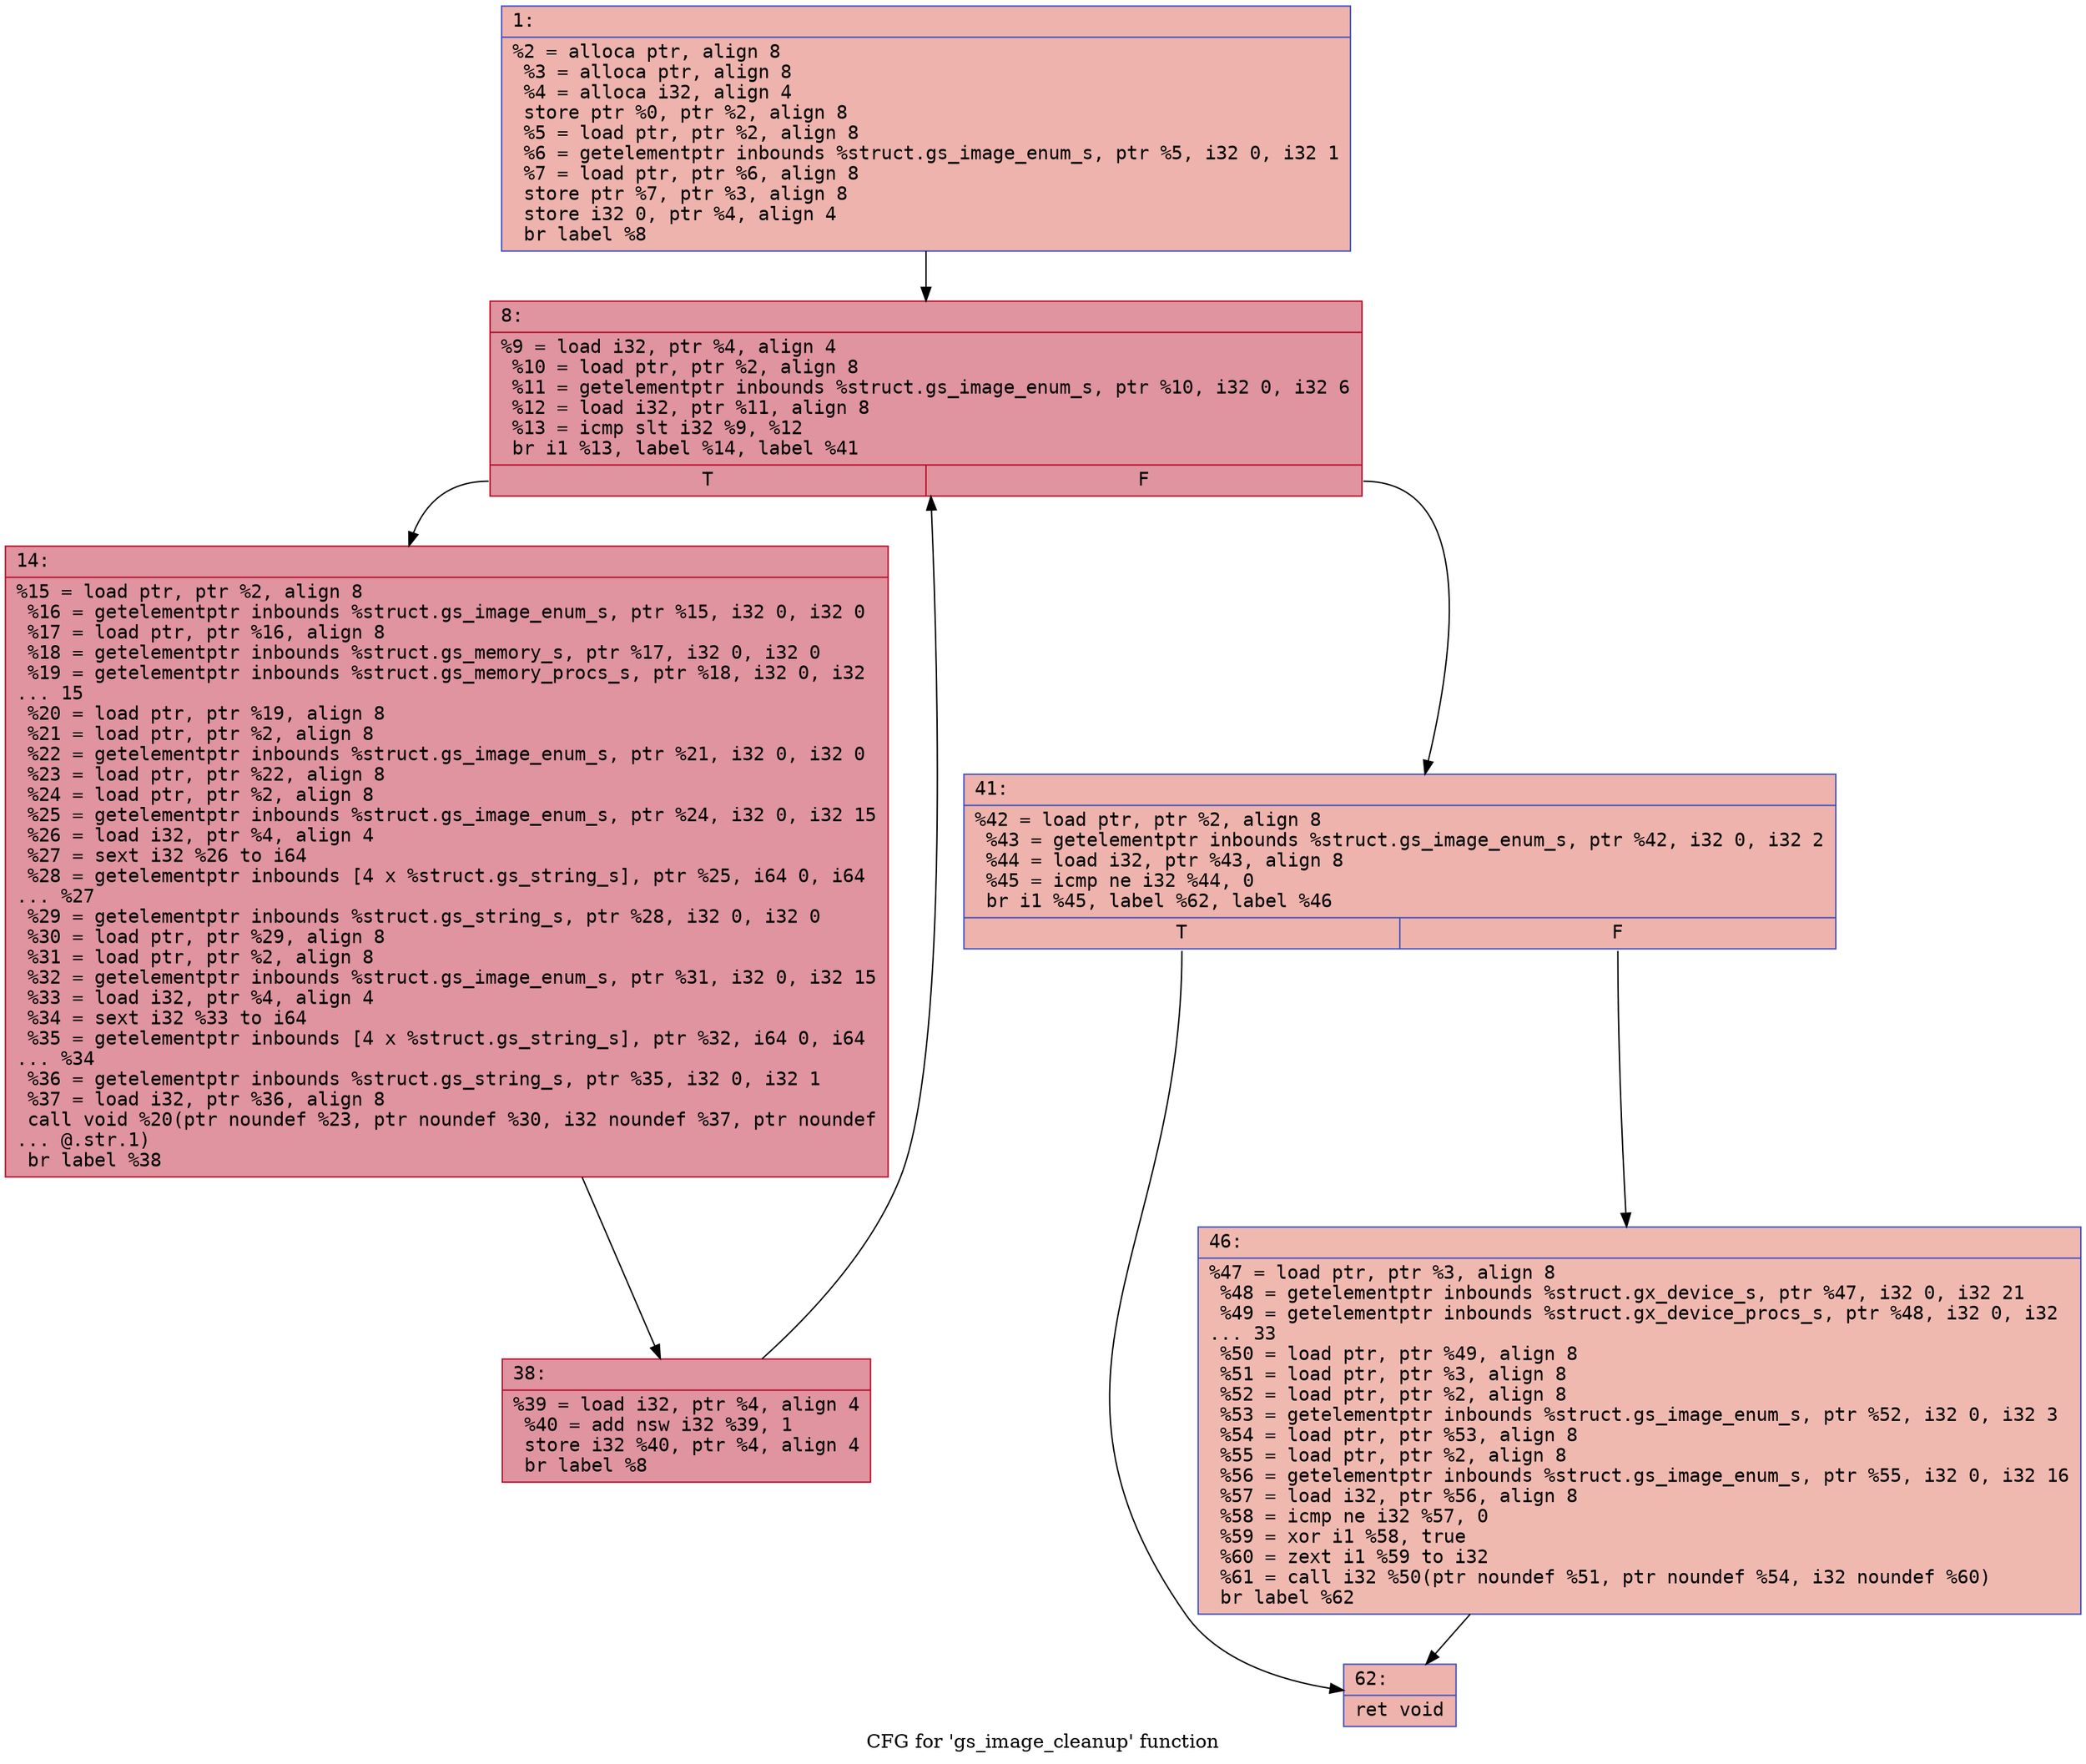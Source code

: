 digraph "CFG for 'gs_image_cleanup' function" {
	label="CFG for 'gs_image_cleanup' function";

	Node0x6000035abf70 [shape=record,color="#3d50c3ff", style=filled, fillcolor="#d6524470" fontname="Courier",label="{1:\l|  %2 = alloca ptr, align 8\l  %3 = alloca ptr, align 8\l  %4 = alloca i32, align 4\l  store ptr %0, ptr %2, align 8\l  %5 = load ptr, ptr %2, align 8\l  %6 = getelementptr inbounds %struct.gs_image_enum_s, ptr %5, i32 0, i32 1\l  %7 = load ptr, ptr %6, align 8\l  store ptr %7, ptr %3, align 8\l  store i32 0, ptr %4, align 4\l  br label %8\l}"];
	Node0x6000035abf70 -> Node0x6000035ac000[tooltip="1 -> 8\nProbability 100.00%" ];
	Node0x6000035ac000 [shape=record,color="#b70d28ff", style=filled, fillcolor="#b70d2870" fontname="Courier",label="{8:\l|  %9 = load i32, ptr %4, align 4\l  %10 = load ptr, ptr %2, align 8\l  %11 = getelementptr inbounds %struct.gs_image_enum_s, ptr %10, i32 0, i32 6\l  %12 = load i32, ptr %11, align 8\l  %13 = icmp slt i32 %9, %12\l  br i1 %13, label %14, label %41\l|{<s0>T|<s1>F}}"];
	Node0x6000035ac000:s0 -> Node0x6000035ac050[tooltip="8 -> 14\nProbability 96.88%" ];
	Node0x6000035ac000:s1 -> Node0x6000035ac0f0[tooltip="8 -> 41\nProbability 3.12%" ];
	Node0x6000035ac050 [shape=record,color="#b70d28ff", style=filled, fillcolor="#b70d2870" fontname="Courier",label="{14:\l|  %15 = load ptr, ptr %2, align 8\l  %16 = getelementptr inbounds %struct.gs_image_enum_s, ptr %15, i32 0, i32 0\l  %17 = load ptr, ptr %16, align 8\l  %18 = getelementptr inbounds %struct.gs_memory_s, ptr %17, i32 0, i32 0\l  %19 = getelementptr inbounds %struct.gs_memory_procs_s, ptr %18, i32 0, i32\l... 15\l  %20 = load ptr, ptr %19, align 8\l  %21 = load ptr, ptr %2, align 8\l  %22 = getelementptr inbounds %struct.gs_image_enum_s, ptr %21, i32 0, i32 0\l  %23 = load ptr, ptr %22, align 8\l  %24 = load ptr, ptr %2, align 8\l  %25 = getelementptr inbounds %struct.gs_image_enum_s, ptr %24, i32 0, i32 15\l  %26 = load i32, ptr %4, align 4\l  %27 = sext i32 %26 to i64\l  %28 = getelementptr inbounds [4 x %struct.gs_string_s], ptr %25, i64 0, i64\l... %27\l  %29 = getelementptr inbounds %struct.gs_string_s, ptr %28, i32 0, i32 0\l  %30 = load ptr, ptr %29, align 8\l  %31 = load ptr, ptr %2, align 8\l  %32 = getelementptr inbounds %struct.gs_image_enum_s, ptr %31, i32 0, i32 15\l  %33 = load i32, ptr %4, align 4\l  %34 = sext i32 %33 to i64\l  %35 = getelementptr inbounds [4 x %struct.gs_string_s], ptr %32, i64 0, i64\l... %34\l  %36 = getelementptr inbounds %struct.gs_string_s, ptr %35, i32 0, i32 1\l  %37 = load i32, ptr %36, align 8\l  call void %20(ptr noundef %23, ptr noundef %30, i32 noundef %37, ptr noundef\l... @.str.1)\l  br label %38\l}"];
	Node0x6000035ac050 -> Node0x6000035ac0a0[tooltip="14 -> 38\nProbability 100.00%" ];
	Node0x6000035ac0a0 [shape=record,color="#b70d28ff", style=filled, fillcolor="#b70d2870" fontname="Courier",label="{38:\l|  %39 = load i32, ptr %4, align 4\l  %40 = add nsw i32 %39, 1\l  store i32 %40, ptr %4, align 4\l  br label %8\l}"];
	Node0x6000035ac0a0 -> Node0x6000035ac000[tooltip="38 -> 8\nProbability 100.00%" ];
	Node0x6000035ac0f0 [shape=record,color="#3d50c3ff", style=filled, fillcolor="#d6524470" fontname="Courier",label="{41:\l|  %42 = load ptr, ptr %2, align 8\l  %43 = getelementptr inbounds %struct.gs_image_enum_s, ptr %42, i32 0, i32 2\l  %44 = load i32, ptr %43, align 8\l  %45 = icmp ne i32 %44, 0\l  br i1 %45, label %62, label %46\l|{<s0>T|<s1>F}}"];
	Node0x6000035ac0f0:s0 -> Node0x6000035ac190[tooltip="41 -> 62\nProbability 62.50%" ];
	Node0x6000035ac0f0:s1 -> Node0x6000035ac140[tooltip="41 -> 46\nProbability 37.50%" ];
	Node0x6000035ac140 [shape=record,color="#3d50c3ff", style=filled, fillcolor="#de614d70" fontname="Courier",label="{46:\l|  %47 = load ptr, ptr %3, align 8\l  %48 = getelementptr inbounds %struct.gx_device_s, ptr %47, i32 0, i32 21\l  %49 = getelementptr inbounds %struct.gx_device_procs_s, ptr %48, i32 0, i32\l... 33\l  %50 = load ptr, ptr %49, align 8\l  %51 = load ptr, ptr %3, align 8\l  %52 = load ptr, ptr %2, align 8\l  %53 = getelementptr inbounds %struct.gs_image_enum_s, ptr %52, i32 0, i32 3\l  %54 = load ptr, ptr %53, align 8\l  %55 = load ptr, ptr %2, align 8\l  %56 = getelementptr inbounds %struct.gs_image_enum_s, ptr %55, i32 0, i32 16\l  %57 = load i32, ptr %56, align 8\l  %58 = icmp ne i32 %57, 0\l  %59 = xor i1 %58, true\l  %60 = zext i1 %59 to i32\l  %61 = call i32 %50(ptr noundef %51, ptr noundef %54, i32 noundef %60)\l  br label %62\l}"];
	Node0x6000035ac140 -> Node0x6000035ac190[tooltip="46 -> 62\nProbability 100.00%" ];
	Node0x6000035ac190 [shape=record,color="#3d50c3ff", style=filled, fillcolor="#d6524470" fontname="Courier",label="{62:\l|  ret void\l}"];
}
